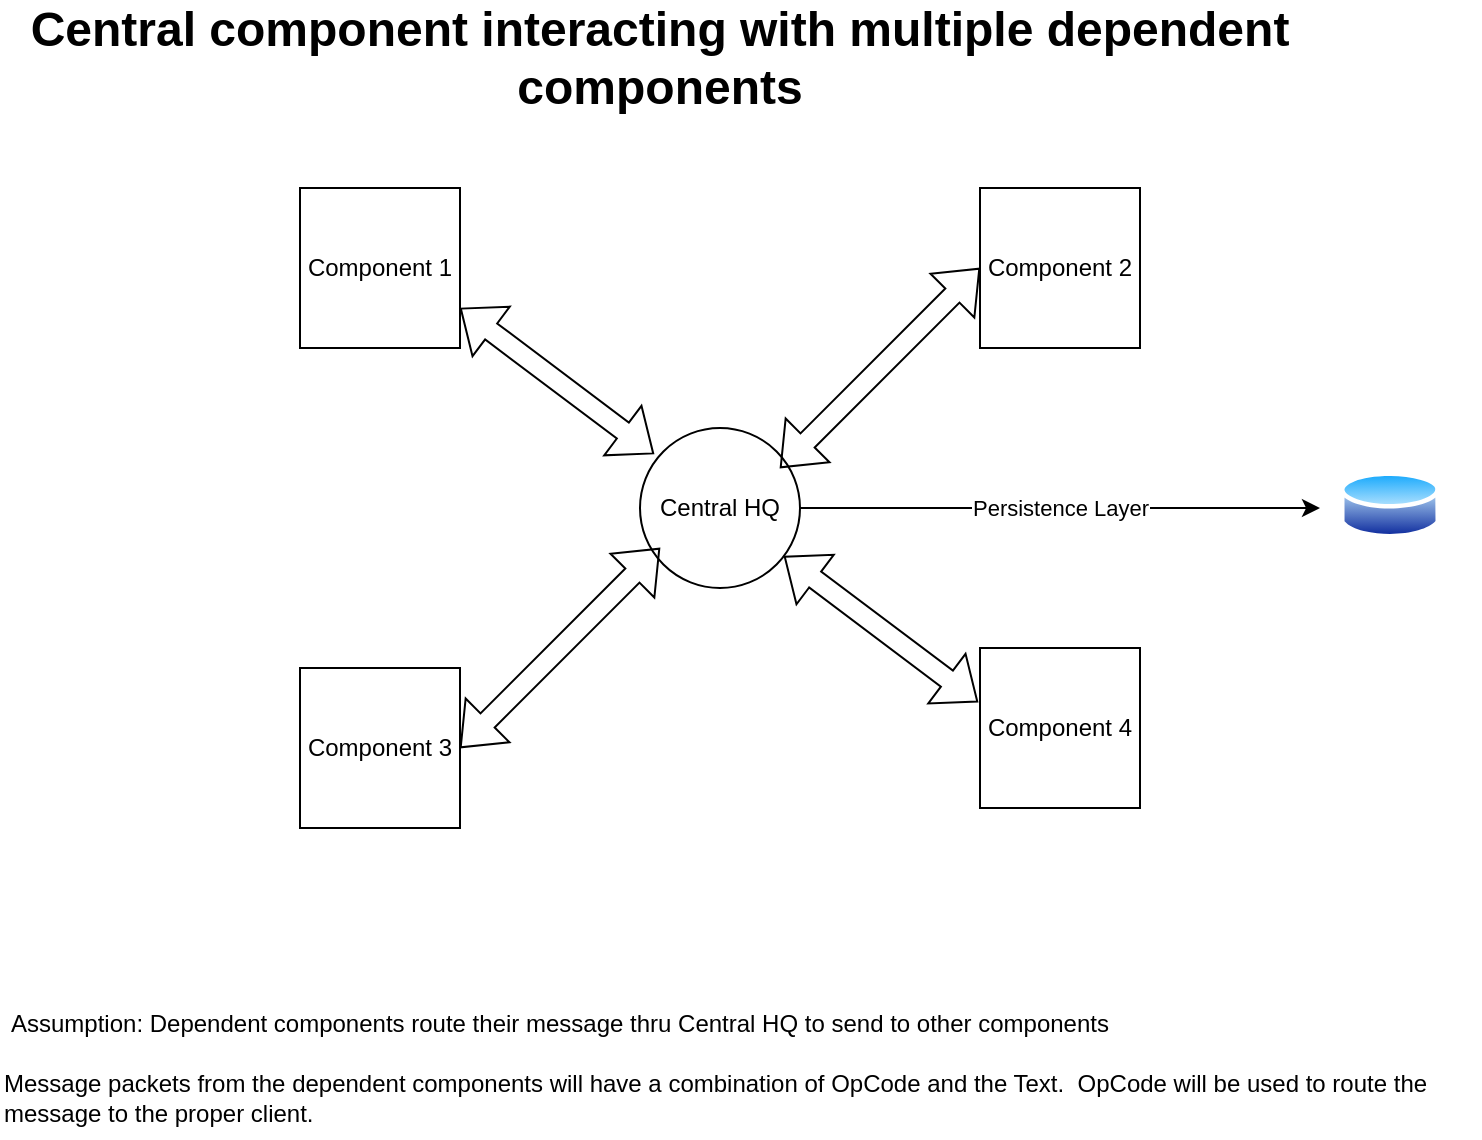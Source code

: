<mxfile version="24.7.5">
  <diagram name="Page-1" id="bNqEn1X-q7clzF_1GXy6">
    <mxGraphModel dx="942" dy="806" grid="1" gridSize="10" guides="1" tooltips="1" connect="1" arrows="1" fold="1" page="1" pageScale="1" pageWidth="850" pageHeight="1100" math="0" shadow="0">
      <root>
        <mxCell id="0" />
        <mxCell id="1" parent="0" />
        <mxCell id="hoZgfaGw4OQf7TiDfY6--1" value="Central HQ" style="ellipse;whiteSpace=wrap;html=1;aspect=fixed;" vertex="1" parent="1">
          <mxGeometry x="400" y="320" width="80" height="80" as="geometry" />
        </mxCell>
        <mxCell id="hoZgfaGw4OQf7TiDfY6--2" value="Component 1" style="whiteSpace=wrap;html=1;aspect=fixed;" vertex="1" parent="1">
          <mxGeometry x="230" y="200" width="80" height="80" as="geometry" />
        </mxCell>
        <mxCell id="hoZgfaGw4OQf7TiDfY6--3" value="Component 2" style="whiteSpace=wrap;html=1;aspect=fixed;" vertex="1" parent="1">
          <mxGeometry x="570" y="200" width="80" height="80" as="geometry" />
        </mxCell>
        <mxCell id="hoZgfaGw4OQf7TiDfY6--4" value="Component 3" style="whiteSpace=wrap;html=1;aspect=fixed;" vertex="1" parent="1">
          <mxGeometry x="230" y="440" width="80" height="80" as="geometry" />
        </mxCell>
        <mxCell id="hoZgfaGw4OQf7TiDfY6--5" value="Component 4" style="whiteSpace=wrap;html=1;aspect=fixed;" vertex="1" parent="1">
          <mxGeometry x="570" y="430" width="80" height="80" as="geometry" />
        </mxCell>
        <mxCell id="hoZgfaGw4OQf7TiDfY6--6" value="" style="shape=flexArrow;endArrow=classic;startArrow=classic;html=1;rounded=0;" edge="1" parent="1">
          <mxGeometry width="100" height="100" relative="1" as="geometry">
            <mxPoint x="470" y="340" as="sourcePoint" />
            <mxPoint x="570" y="240" as="targetPoint" />
          </mxGeometry>
        </mxCell>
        <mxCell id="hoZgfaGw4OQf7TiDfY6--7" value="" style="shape=flexArrow;endArrow=classic;startArrow=classic;html=1;rounded=0;" edge="1" parent="1">
          <mxGeometry width="100" height="100" relative="1" as="geometry">
            <mxPoint x="310" y="480" as="sourcePoint" />
            <mxPoint x="410" y="380" as="targetPoint" />
          </mxGeometry>
        </mxCell>
        <mxCell id="hoZgfaGw4OQf7TiDfY6--8" value="" style="shape=flexArrow;endArrow=classic;startArrow=classic;html=1;rounded=0;entryX=-0.012;entryY=0.338;entryDx=0;entryDy=0;entryPerimeter=0;" edge="1" parent="1" source="hoZgfaGw4OQf7TiDfY6--1" target="hoZgfaGw4OQf7TiDfY6--5">
          <mxGeometry width="100" height="100" relative="1" as="geometry">
            <mxPoint x="500" y="470" as="sourcePoint" />
            <mxPoint x="560" y="440" as="targetPoint" />
          </mxGeometry>
        </mxCell>
        <mxCell id="hoZgfaGw4OQf7TiDfY6--9" value="" style="shape=flexArrow;endArrow=classic;startArrow=classic;html=1;rounded=0;entryX=-0.012;entryY=0.338;entryDx=0;entryDy=0;entryPerimeter=0;" edge="1" parent="1">
          <mxGeometry width="100" height="100" relative="1" as="geometry">
            <mxPoint x="310" y="260" as="sourcePoint" />
            <mxPoint x="407" y="333" as="targetPoint" />
          </mxGeometry>
        </mxCell>
        <mxCell id="hoZgfaGw4OQf7TiDfY6--10" value="&lt;b&gt;&lt;font style=&quot;font-size: 24px;&quot;&gt;Central component interacting with multiple dependent components&lt;/font&gt;&lt;/b&gt;" style="text;strokeColor=none;align=center;fillColor=none;html=1;verticalAlign=middle;whiteSpace=wrap;rounded=0;" vertex="1" parent="1">
          <mxGeometry x="80" y="120" width="660" height="30" as="geometry" />
        </mxCell>
        <mxCell id="hoZgfaGw4OQf7TiDfY6--11" value="Assumption: Dependent components route their message thru Central HQ to send to other components&lt;div&gt;&lt;br&gt;&lt;/div&gt;" style="text;html=1;align=center;verticalAlign=middle;whiteSpace=wrap;rounded=0;" vertex="1" parent="1">
          <mxGeometry x="80" y="610" width="560" height="30" as="geometry" />
        </mxCell>
        <mxCell id="hoZgfaGw4OQf7TiDfY6--14" value="" style="image;aspect=fixed;perimeter=ellipsePerimeter;html=1;align=center;shadow=0;dashed=0;spacingTop=3;image=img/lib/active_directory/database.svg;" vertex="1" parent="1">
          <mxGeometry x="750" y="340" width="50" height="37" as="geometry" />
        </mxCell>
        <mxCell id="hoZgfaGw4OQf7TiDfY6--16" value="" style="endArrow=classic;html=1;rounded=0;" edge="1" parent="1">
          <mxGeometry relative="1" as="geometry">
            <mxPoint x="480" y="360" as="sourcePoint" />
            <mxPoint x="740" y="360" as="targetPoint" />
          </mxGeometry>
        </mxCell>
        <mxCell id="hoZgfaGw4OQf7TiDfY6--17" value="Persistence Layer" style="edgeLabel;resizable=0;html=1;;align=center;verticalAlign=middle;" connectable="0" vertex="1" parent="hoZgfaGw4OQf7TiDfY6--16">
          <mxGeometry relative="1" as="geometry" />
        </mxCell>
        <mxCell id="hoZgfaGw4OQf7TiDfY6--19" value="Message packets from the dependent components will have a combination of OpCode and the Text.&amp;nbsp; OpCode will be used to route the&amp;nbsp;&lt;div&gt;message to the proper client.&lt;/div&gt;" style="text;html=1;align=left;verticalAlign=middle;resizable=0;points=[];autosize=1;strokeColor=none;fillColor=none;" vertex="1" parent="1">
          <mxGeometry x="80" y="635" width="740" height="40" as="geometry" />
        </mxCell>
      </root>
    </mxGraphModel>
  </diagram>
</mxfile>
